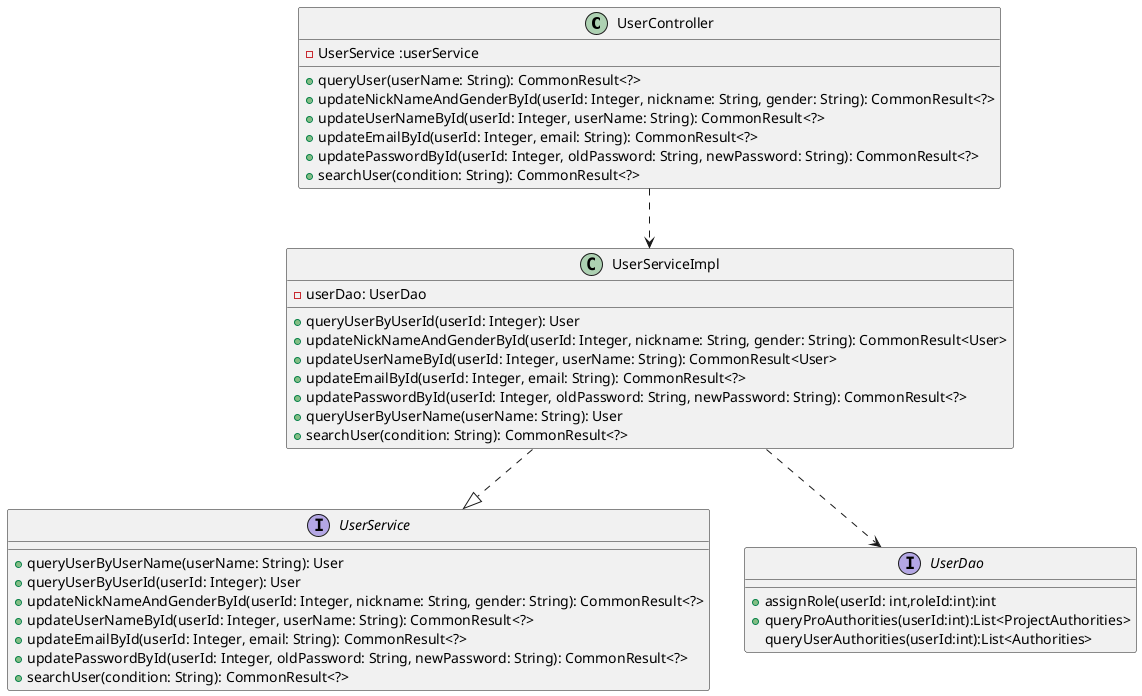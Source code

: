 @startuml
'https://plantuml.com/class-diagram

class UserController
interface UserService
class UserServiceImpl
interface UserDao


class UserController {
    -UserService :userService
    +queryUser(userName: String): CommonResult<?>
    +updateNickNameAndGenderById(userId: Integer, nickname: String, gender: String): CommonResult<?>
    +updateUserNameById(userId: Integer, userName: String): CommonResult<?>
    +updateEmailById(userId: Integer, email: String): CommonResult<?>
    +updatePasswordById(userId: Integer, oldPassword: String, newPassword: String): CommonResult<?>
    +searchUser(condition: String): CommonResult<?>
}
interface UserService {
        +queryUserByUserName(userName: String): User
        +queryUserByUserId(userId: Integer): User
        +updateNickNameAndGenderById(userId: Integer, nickname: String, gender: String): CommonResult<?>
        +updateUserNameById(userId: Integer, userName: String): CommonResult<?>
        +updateEmailById(userId: Integer, email: String): CommonResult<?>
        +updatePasswordById(userId: Integer, oldPassword: String, newPassword: String): CommonResult<?>
        +searchUser(condition: String): CommonResult<?>
}
class UserServiceImpl {
      -userDao: UserDao
      +queryUserByUserId(userId: Integer): User
      +updateNickNameAndGenderById(userId: Integer, nickname: String, gender: String): CommonResult<User>
      +updateUserNameById(userId: Integer, userName: String): CommonResult<User>
      +updateEmailById(userId: Integer, email: String): CommonResult<?>
      +updatePasswordById(userId: Integer, oldPassword: String, newPassword: String): CommonResult<?>
      +queryUserByUserName(userName: String): User
      +searchUser(condition: String): CommonResult<?>
}
interface UserDao{
      +assignRole(userId: int,roleId:int):int
      +queryProAuthorities(userId:int):List<ProjectAuthorities>
      queryUserAuthorities(userId:int):List<Authorities>
}
UserController ..> UserServiceImpl
UserServiceImpl ..> UserDao
UserServiceImpl ..|> UserService
@enduml
